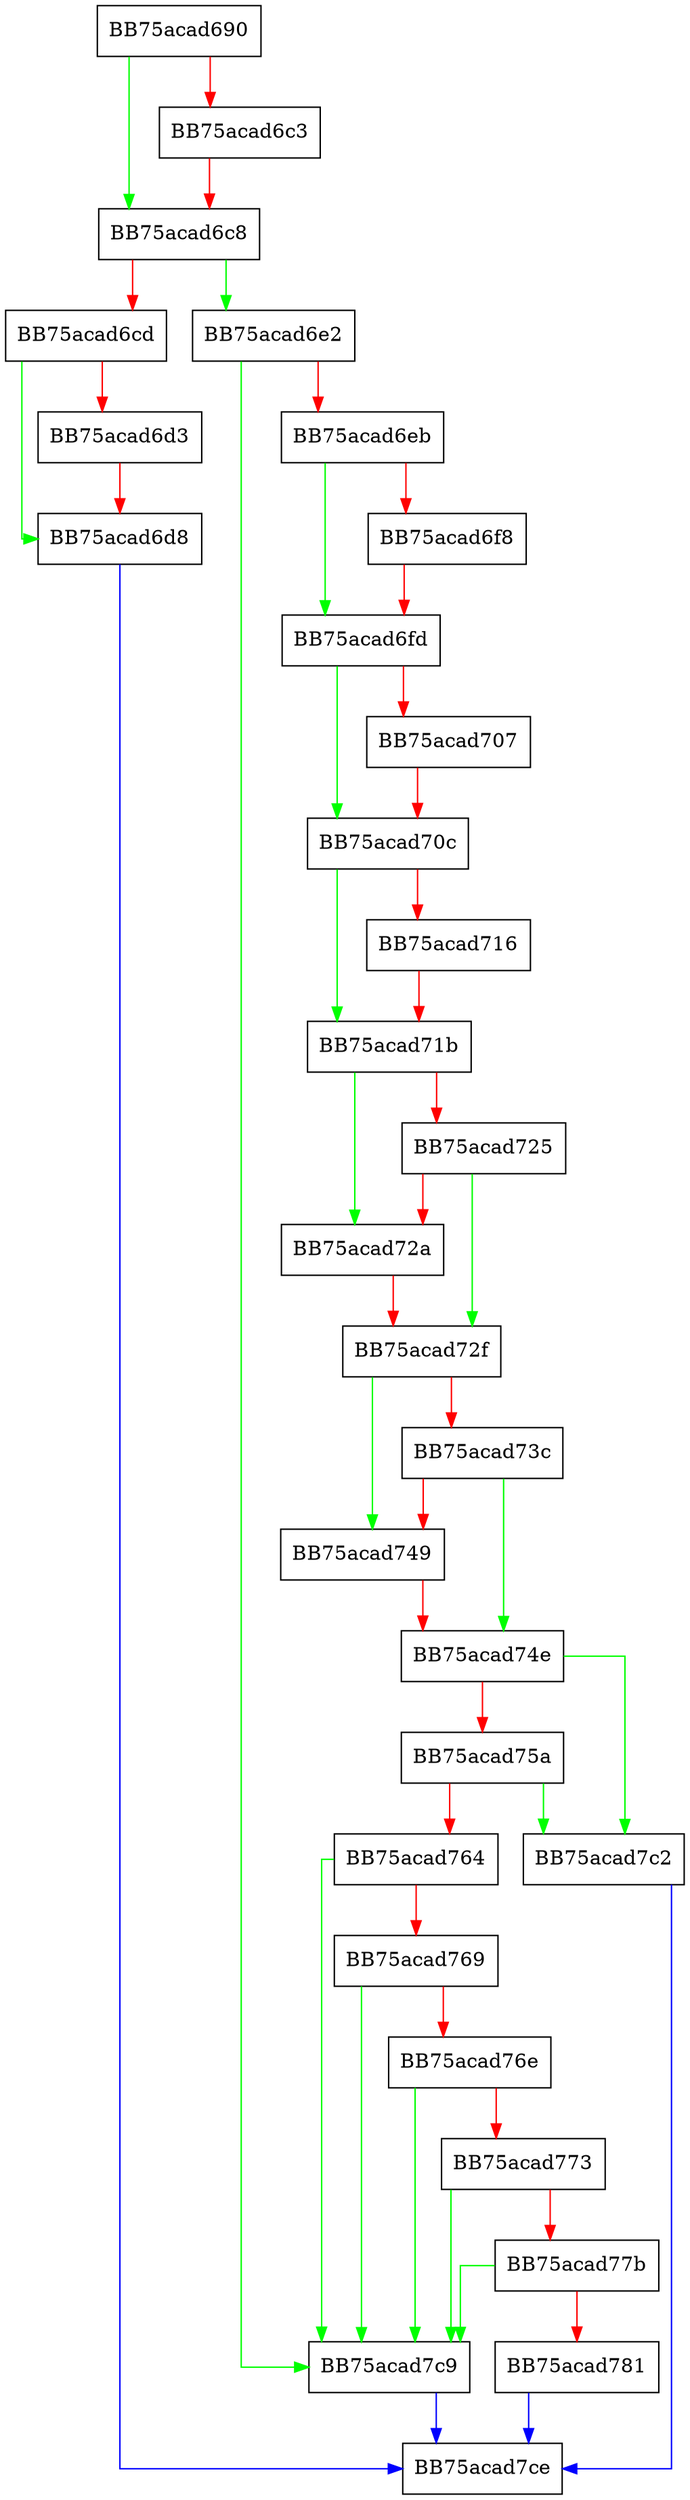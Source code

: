 digraph ExtractorAsFirefoxExtensionSpecialFolder {
  node [shape="box"];
  graph [splines=ortho];
  BB75acad690 -> BB75acad6c8 [color="green"];
  BB75acad690 -> BB75acad6c3 [color="red"];
  BB75acad6c3 -> BB75acad6c8 [color="red"];
  BB75acad6c8 -> BB75acad6e2 [color="green"];
  BB75acad6c8 -> BB75acad6cd [color="red"];
  BB75acad6cd -> BB75acad6d8 [color="green"];
  BB75acad6cd -> BB75acad6d3 [color="red"];
  BB75acad6d3 -> BB75acad6d8 [color="red"];
  BB75acad6d8 -> BB75acad7ce [color="blue"];
  BB75acad6e2 -> BB75acad7c9 [color="green"];
  BB75acad6e2 -> BB75acad6eb [color="red"];
  BB75acad6eb -> BB75acad6fd [color="green"];
  BB75acad6eb -> BB75acad6f8 [color="red"];
  BB75acad6f8 -> BB75acad6fd [color="red"];
  BB75acad6fd -> BB75acad70c [color="green"];
  BB75acad6fd -> BB75acad707 [color="red"];
  BB75acad707 -> BB75acad70c [color="red"];
  BB75acad70c -> BB75acad71b [color="green"];
  BB75acad70c -> BB75acad716 [color="red"];
  BB75acad716 -> BB75acad71b [color="red"];
  BB75acad71b -> BB75acad72a [color="green"];
  BB75acad71b -> BB75acad725 [color="red"];
  BB75acad725 -> BB75acad72f [color="green"];
  BB75acad725 -> BB75acad72a [color="red"];
  BB75acad72a -> BB75acad72f [color="red"];
  BB75acad72f -> BB75acad749 [color="green"];
  BB75acad72f -> BB75acad73c [color="red"];
  BB75acad73c -> BB75acad74e [color="green"];
  BB75acad73c -> BB75acad749 [color="red"];
  BB75acad749 -> BB75acad74e [color="red"];
  BB75acad74e -> BB75acad7c2 [color="green"];
  BB75acad74e -> BB75acad75a [color="red"];
  BB75acad75a -> BB75acad7c2 [color="green"];
  BB75acad75a -> BB75acad764 [color="red"];
  BB75acad764 -> BB75acad7c9 [color="green"];
  BB75acad764 -> BB75acad769 [color="red"];
  BB75acad769 -> BB75acad7c9 [color="green"];
  BB75acad769 -> BB75acad76e [color="red"];
  BB75acad76e -> BB75acad7c9 [color="green"];
  BB75acad76e -> BB75acad773 [color="red"];
  BB75acad773 -> BB75acad7c9 [color="green"];
  BB75acad773 -> BB75acad77b [color="red"];
  BB75acad77b -> BB75acad7c9 [color="green"];
  BB75acad77b -> BB75acad781 [color="red"];
  BB75acad781 -> BB75acad7ce [color="blue"];
  BB75acad7c2 -> BB75acad7ce [color="blue"];
  BB75acad7c9 -> BB75acad7ce [color="blue"];
}